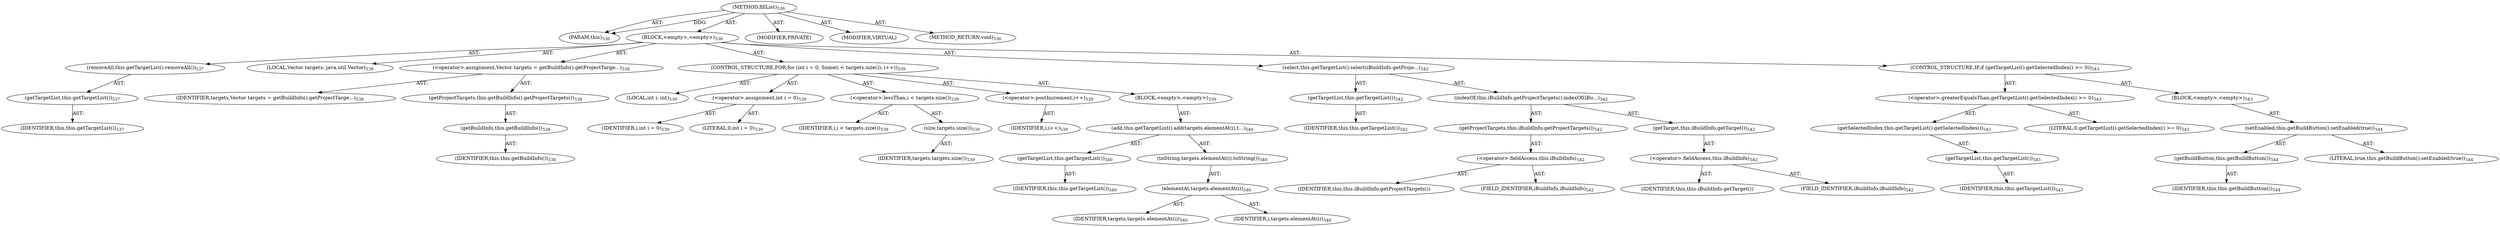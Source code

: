 digraph "fillList" {  
"111669149724" [label = <(METHOD,fillList)<SUB>536</SUB>> ]
"115964117010" [label = <(PARAM,this)<SUB>536</SUB>> ]
"25769803855" [label = <(BLOCK,&lt;empty&gt;,&lt;empty&gt;)<SUB>536</SUB>> ]
"30064771608" [label = <(removeAll,this.getTargetList().removeAll())<SUB>537</SUB>> ]
"30064771609" [label = <(getTargetList,this.getTargetList())<SUB>537</SUB>> ]
"68719476830" [label = <(IDENTIFIER,this,this.getTargetList())<SUB>537</SUB>> ]
"94489280515" [label = <(LOCAL,Vector targets: java.util.Vector)<SUB>538</SUB>> ]
"30064771610" [label = <(&lt;operator&gt;.assignment,Vector targets = getBuildInfo().getProjectTarge...)<SUB>538</SUB>> ]
"68719477160" [label = <(IDENTIFIER,targets,Vector targets = getBuildInfo().getProjectTarge...)<SUB>538</SUB>> ]
"30064771611" [label = <(getProjectTargets,this.getBuildInfo().getProjectTargets())<SUB>538</SUB>> ]
"30064771612" [label = <(getBuildInfo,this.getBuildInfo())<SUB>538</SUB>> ]
"68719476831" [label = <(IDENTIFIER,this,this.getBuildInfo())<SUB>538</SUB>> ]
"47244640307" [label = <(CONTROL_STRUCTURE,FOR,for (int i = 0; Some(i &lt; targets.size()); i++))<SUB>539</SUB>> ]
"94489280516" [label = <(LOCAL,int i: int)<SUB>539</SUB>> ]
"30064771613" [label = <(&lt;operator&gt;.assignment,int i = 0)<SUB>539</SUB>> ]
"68719477161" [label = <(IDENTIFIER,i,int i = 0)<SUB>539</SUB>> ]
"90194313337" [label = <(LITERAL,0,int i = 0)<SUB>539</SUB>> ]
"30064771614" [label = <(&lt;operator&gt;.lessThan,i &lt; targets.size())<SUB>539</SUB>> ]
"68719477162" [label = <(IDENTIFIER,i,i &lt; targets.size())<SUB>539</SUB>> ]
"30064771615" [label = <(size,targets.size())<SUB>539</SUB>> ]
"68719477163" [label = <(IDENTIFIER,targets,targets.size())<SUB>539</SUB>> ]
"30064771616" [label = <(&lt;operator&gt;.postIncrement,i++)<SUB>539</SUB>> ]
"68719477164" [label = <(IDENTIFIER,i,i++)<SUB>539</SUB>> ]
"25769803856" [label = <(BLOCK,&lt;empty&gt;,&lt;empty&gt;)<SUB>539</SUB>> ]
"30064771617" [label = <(add,this.getTargetList().add(targets.elementAt(i).t...)<SUB>540</SUB>> ]
"30064771618" [label = <(getTargetList,this.getTargetList())<SUB>540</SUB>> ]
"68719476832" [label = <(IDENTIFIER,this,this.getTargetList())<SUB>540</SUB>> ]
"30064771619" [label = <(toString,targets.elementAt(i).toString())<SUB>540</SUB>> ]
"30064771620" [label = <(elementAt,targets.elementAt(i))<SUB>540</SUB>> ]
"68719477165" [label = <(IDENTIFIER,targets,targets.elementAt(i))<SUB>540</SUB>> ]
"68719477166" [label = <(IDENTIFIER,i,targets.elementAt(i))<SUB>540</SUB>> ]
"30064771621" [label = <(select,this.getTargetList().select(iBuildInfo.getProje...)<SUB>542</SUB>> ]
"30064771622" [label = <(getTargetList,this.getTargetList())<SUB>542</SUB>> ]
"68719476833" [label = <(IDENTIFIER,this,this.getTargetList())<SUB>542</SUB>> ]
"30064771623" [label = <(indexOf,this.iBuildInfo.getProjectTargets().indexOf(iBu...)<SUB>542</SUB>> ]
"30064771624" [label = <(getProjectTargets,this.iBuildInfo.getProjectTargets())<SUB>542</SUB>> ]
"30064771625" [label = <(&lt;operator&gt;.fieldAccess,this.iBuildInfo)<SUB>542</SUB>> ]
"68719477167" [label = <(IDENTIFIER,this,this.iBuildInfo.getProjectTargets())> ]
"55834575025" [label = <(FIELD_IDENTIFIER,iBuildInfo,iBuildInfo)<SUB>542</SUB>> ]
"30064771626" [label = <(getTarget,this.iBuildInfo.getTarget())<SUB>542</SUB>> ]
"30064771627" [label = <(&lt;operator&gt;.fieldAccess,this.iBuildInfo)<SUB>542</SUB>> ]
"68719477168" [label = <(IDENTIFIER,this,this.iBuildInfo.getTarget())> ]
"55834575026" [label = <(FIELD_IDENTIFIER,iBuildInfo,iBuildInfo)<SUB>542</SUB>> ]
"47244640308" [label = <(CONTROL_STRUCTURE,IF,if (getTargetList().getSelectedIndex() &gt;= 0))<SUB>543</SUB>> ]
"30064771628" [label = <(&lt;operator&gt;.greaterEqualsThan,getTargetList().getSelectedIndex() &gt;= 0)<SUB>543</SUB>> ]
"30064771629" [label = <(getSelectedIndex,this.getTargetList().getSelectedIndex())<SUB>543</SUB>> ]
"30064771630" [label = <(getTargetList,this.getTargetList())<SUB>543</SUB>> ]
"68719476834" [label = <(IDENTIFIER,this,this.getTargetList())<SUB>543</SUB>> ]
"90194313338" [label = <(LITERAL,0,getTargetList().getSelectedIndex() &gt;= 0)<SUB>543</SUB>> ]
"25769803857" [label = <(BLOCK,&lt;empty&gt;,&lt;empty&gt;)<SUB>543</SUB>> ]
"30064771631" [label = <(setEnabled,this.getBuildButton().setEnabled(true))<SUB>544</SUB>> ]
"30064771632" [label = <(getBuildButton,this.getBuildButton())<SUB>544</SUB>> ]
"68719476835" [label = <(IDENTIFIER,this,this.getBuildButton())<SUB>544</SUB>> ]
"90194313339" [label = <(LITERAL,true,this.getBuildButton().setEnabled(true))<SUB>544</SUB>> ]
"133143986278" [label = <(MODIFIER,PRIVATE)> ]
"133143986279" [label = <(MODIFIER,VIRTUAL)> ]
"128849018908" [label = <(METHOD_RETURN,void)<SUB>536</SUB>> ]
  "111669149724" -> "115964117010"  [ label = "AST: "] 
  "111669149724" -> "25769803855"  [ label = "AST: "] 
  "111669149724" -> "133143986278"  [ label = "AST: "] 
  "111669149724" -> "133143986279"  [ label = "AST: "] 
  "111669149724" -> "128849018908"  [ label = "AST: "] 
  "25769803855" -> "30064771608"  [ label = "AST: "] 
  "25769803855" -> "94489280515"  [ label = "AST: "] 
  "25769803855" -> "30064771610"  [ label = "AST: "] 
  "25769803855" -> "47244640307"  [ label = "AST: "] 
  "25769803855" -> "30064771621"  [ label = "AST: "] 
  "25769803855" -> "47244640308"  [ label = "AST: "] 
  "30064771608" -> "30064771609"  [ label = "AST: "] 
  "30064771609" -> "68719476830"  [ label = "AST: "] 
  "30064771610" -> "68719477160"  [ label = "AST: "] 
  "30064771610" -> "30064771611"  [ label = "AST: "] 
  "30064771611" -> "30064771612"  [ label = "AST: "] 
  "30064771612" -> "68719476831"  [ label = "AST: "] 
  "47244640307" -> "94489280516"  [ label = "AST: "] 
  "47244640307" -> "30064771613"  [ label = "AST: "] 
  "47244640307" -> "30064771614"  [ label = "AST: "] 
  "47244640307" -> "30064771616"  [ label = "AST: "] 
  "47244640307" -> "25769803856"  [ label = "AST: "] 
  "30064771613" -> "68719477161"  [ label = "AST: "] 
  "30064771613" -> "90194313337"  [ label = "AST: "] 
  "30064771614" -> "68719477162"  [ label = "AST: "] 
  "30064771614" -> "30064771615"  [ label = "AST: "] 
  "30064771615" -> "68719477163"  [ label = "AST: "] 
  "30064771616" -> "68719477164"  [ label = "AST: "] 
  "25769803856" -> "30064771617"  [ label = "AST: "] 
  "30064771617" -> "30064771618"  [ label = "AST: "] 
  "30064771617" -> "30064771619"  [ label = "AST: "] 
  "30064771618" -> "68719476832"  [ label = "AST: "] 
  "30064771619" -> "30064771620"  [ label = "AST: "] 
  "30064771620" -> "68719477165"  [ label = "AST: "] 
  "30064771620" -> "68719477166"  [ label = "AST: "] 
  "30064771621" -> "30064771622"  [ label = "AST: "] 
  "30064771621" -> "30064771623"  [ label = "AST: "] 
  "30064771622" -> "68719476833"  [ label = "AST: "] 
  "30064771623" -> "30064771624"  [ label = "AST: "] 
  "30064771623" -> "30064771626"  [ label = "AST: "] 
  "30064771624" -> "30064771625"  [ label = "AST: "] 
  "30064771625" -> "68719477167"  [ label = "AST: "] 
  "30064771625" -> "55834575025"  [ label = "AST: "] 
  "30064771626" -> "30064771627"  [ label = "AST: "] 
  "30064771627" -> "68719477168"  [ label = "AST: "] 
  "30064771627" -> "55834575026"  [ label = "AST: "] 
  "47244640308" -> "30064771628"  [ label = "AST: "] 
  "47244640308" -> "25769803857"  [ label = "AST: "] 
  "30064771628" -> "30064771629"  [ label = "AST: "] 
  "30064771628" -> "90194313338"  [ label = "AST: "] 
  "30064771629" -> "30064771630"  [ label = "AST: "] 
  "30064771630" -> "68719476834"  [ label = "AST: "] 
  "25769803857" -> "30064771631"  [ label = "AST: "] 
  "30064771631" -> "30064771632"  [ label = "AST: "] 
  "30064771631" -> "90194313339"  [ label = "AST: "] 
  "30064771632" -> "68719476835"  [ label = "AST: "] 
  "111669149724" -> "115964117010"  [ label = "DDG: "] 
}
